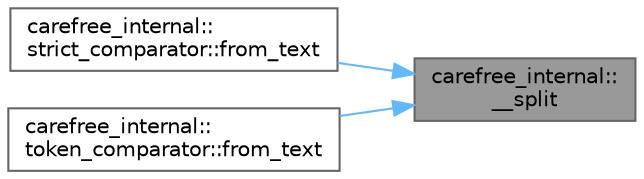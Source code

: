 digraph "carefree_internal::__split"
{
 // LATEX_PDF_SIZE
  bgcolor="transparent";
  edge [fontname=Helvetica,fontsize=10,labelfontname=Helvetica,labelfontsize=10];
  node [fontname=Helvetica,fontsize=10,shape=box,height=0.2,width=0.4];
  rankdir="RL";
  Node1 [id="Node000001",label="carefree_internal::\l__split",height=0.2,width=0.4,color="gray40", fillcolor="grey60", style="filled", fontcolor="black",tooltip=" "];
  Node1 -> Node2 [id="edge1_Node000001_Node000002",dir="back",color="steelblue1",style="solid",tooltip=" "];
  Node2 [id="Node000002",label="carefree_internal::\lstrict_comparator::from_text",height=0.2,width=0.4,color="grey40", fillcolor="white", style="filled",URL="$classcarefree__internal_1_1strict__comparator.html#a530dd88f4041e5f6c6f89082cec040a4",tooltip=" "];
  Node1 -> Node3 [id="edge2_Node000001_Node000003",dir="back",color="steelblue1",style="solid",tooltip=" "];
  Node3 [id="Node000003",label="carefree_internal::\ltoken_comparator::from_text",height=0.2,width=0.4,color="grey40", fillcolor="white", style="filled",URL="$classcarefree__internal_1_1token__comparator.html#a74a60563614d555792b0d5fef19b16d3",tooltip=" "];
}
